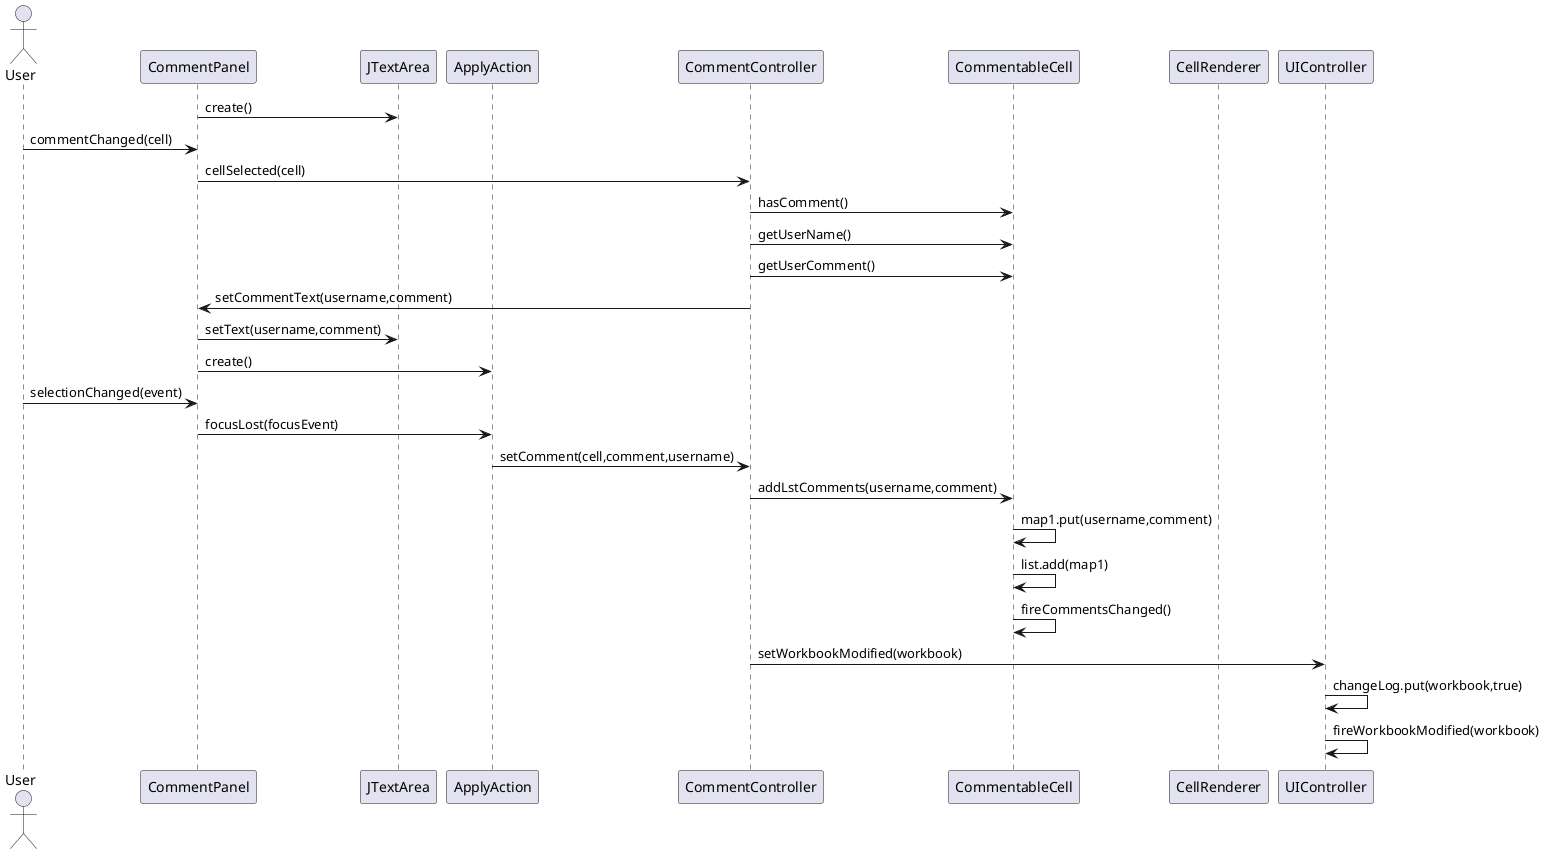 @startuml doc-files/core02_2_Design.png
actor User
participant "CommentPanel" as UIPanel
participant "JTextArea" as text
participant "ApplyAction" as Action
participant "CommentController" as Ctrl
participant "CommentableCell" as Cell
participant "CellRenderer" as CRenderer
participant "UIController" as UICtrl


UIPanel -> text : create()
User -> UIPanel : commentChanged(cell)
UIPanel -> Ctrl : cellSelected(cell)
Ctrl -> Cell : hasComment()
Ctrl -> Cell : getUserName()
Ctrl -> Cell : getUserComment()
Ctrl -> UIPanel : setCommentText(username,comment)
UIPanel -> text : setText(username,comment)
UIPanel -> Action : create()
User -> UIPanel : selectionChanged(event)
UIPanel -> Action : focusLost(focusEvent)
Action -> Ctrl : setComment(cell,comment,username)
Ctrl -> Cell : addLstComments(username,comment)
Cell -> Cell : map1.put(username,comment)
Cell -> Cell : list.add(map1)
Cell -> Cell : fireCommentsChanged()
Ctrl -> UICtrl : setWorkbookModified(workbook)
UICtrl -> UICtrl : changeLog.put(workbook,true)
UICtrl -> UICtrl : fireWorkbookModified(workbook)
@enduml

